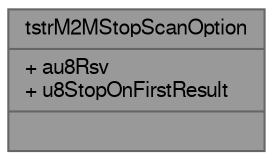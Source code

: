 digraph "tstrM2MStopScanOption"
{
 // LATEX_PDF_SIZE
  bgcolor="transparent";
  edge [fontname=FreeSans,fontsize=10,labelfontname=FreeSans,labelfontsize=10];
  node [fontname=FreeSans,fontsize=10,shape=box,height=0.2,width=0.4];
  Node1 [shape=record,label="{tstrM2MStopScanOption\n|+ au8Rsv\l+ u8StopOnFirstResult\l|}",height=0.2,width=0.4,color="gray40", fillcolor="grey60", style="filled", fontcolor="black",tooltip="This struct holds additional configuration options for Wi-Fi scan."];
}
